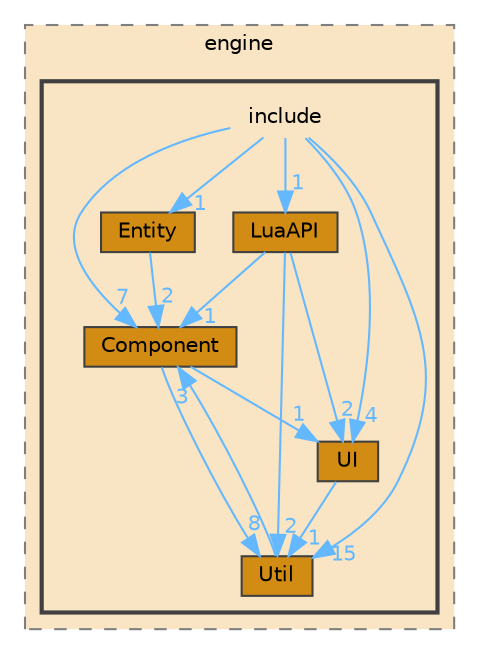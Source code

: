 digraph "libs/engine/include"
{
 // LATEX_PDF_SIZE
  bgcolor="transparent";
  edge [fontname=Helvetica,fontsize=10,labelfontname=Helvetica,labelfontsize=10];
  node [fontname=Helvetica,fontsize=10,shape=box,height=0.2,width=0.4];
  compound=true
  subgraph clusterdir_db6f6f16f8fbb7617cd1d39e6e9c9208 {
    graph [ bgcolor="#f9e5c3", pencolor="grey50", label="engine", fontname=Helvetica,fontsize=10 style="filled,dashed", URL="dir_db6f6f16f8fbb7617cd1d39e6e9c9208.html",tooltip=""]
  subgraph clusterdir_f0d8f502c618f1edf4c1d59f415728d8 {
    graph [ bgcolor="#f9e5c3", pencolor="grey25", label="", fontname=Helvetica,fontsize=10 style="filled,bold", URL="dir_f0d8f502c618f1edf4c1d59f415728d8.html",tooltip=""]
    dir_f0d8f502c618f1edf4c1d59f415728d8 [shape=plaintext, label="include"];
  dir_c4b2352052dbcf75b59035ce432e19df [label="Component", fillcolor="#d28c13", color="grey25", style="filled", URL="dir_c4b2352052dbcf75b59035ce432e19df.html",tooltip=""];
  dir_f3b2a01dd72210109ff51803b90100e5 [label="Entity", fillcolor="#d28c13", color="grey25", style="filled", URL="dir_f3b2a01dd72210109ff51803b90100e5.html",tooltip=""];
  dir_49f9fd0a880a48dae15ee46783d21b90 [label="LuaAPI", fillcolor="#d28c13", color="grey25", style="filled", URL="dir_49f9fd0a880a48dae15ee46783d21b90.html",tooltip=""];
  dir_ff3522b70b235f01aab1e69ead6a2baf [label="UI", fillcolor="#d28c13", color="grey25", style="filled", URL="dir_ff3522b70b235f01aab1e69ead6a2baf.html",tooltip=""];
  dir_571829a6dc7ede99e8534ccdc8eacea4 [label="Util", fillcolor="#d28c13", color="grey25", style="filled", URL="dir_571829a6dc7ede99e8534ccdc8eacea4.html",tooltip=""];
  }
  }
  dir_f0d8f502c618f1edf4c1d59f415728d8->dir_49f9fd0a880a48dae15ee46783d21b90 [headlabel="1", labeldistance=1.5 headhref="dir_000005_000007.html" color="steelblue1" fontcolor="steelblue1"];
  dir_f0d8f502c618f1edf4c1d59f415728d8->dir_571829a6dc7ede99e8534ccdc8eacea4 [headlabel="15", labeldistance=1.5 headhref="dir_000005_000012.html" color="steelblue1" fontcolor="steelblue1"];
  dir_f0d8f502c618f1edf4c1d59f415728d8->dir_c4b2352052dbcf75b59035ce432e19df [headlabel="7", labeldistance=1.5 headhref="dir_000005_000000.html" color="steelblue1" fontcolor="steelblue1"];
  dir_f0d8f502c618f1edf4c1d59f415728d8->dir_f3b2a01dd72210109ff51803b90100e5 [headlabel="1", labeldistance=1.5 headhref="dir_000005_000003.html" color="steelblue1" fontcolor="steelblue1"];
  dir_f0d8f502c618f1edf4c1d59f415728d8->dir_ff3522b70b235f01aab1e69ead6a2baf [headlabel="4", labeldistance=1.5 headhref="dir_000005_000010.html" color="steelblue1" fontcolor="steelblue1"];
  dir_c4b2352052dbcf75b59035ce432e19df->dir_571829a6dc7ede99e8534ccdc8eacea4 [headlabel="8", labeldistance=1.5 headhref="dir_000000_000012.html" color="steelblue1" fontcolor="steelblue1"];
  dir_c4b2352052dbcf75b59035ce432e19df->dir_ff3522b70b235f01aab1e69ead6a2baf [headlabel="1", labeldistance=1.5 headhref="dir_000000_000010.html" color="steelblue1" fontcolor="steelblue1"];
  dir_f3b2a01dd72210109ff51803b90100e5->dir_c4b2352052dbcf75b59035ce432e19df [headlabel="2", labeldistance=1.5 headhref="dir_000003_000000.html" color="steelblue1" fontcolor="steelblue1"];
  dir_49f9fd0a880a48dae15ee46783d21b90->dir_571829a6dc7ede99e8534ccdc8eacea4 [headlabel="2", labeldistance=1.5 headhref="dir_000007_000012.html" color="steelblue1" fontcolor="steelblue1"];
  dir_49f9fd0a880a48dae15ee46783d21b90->dir_c4b2352052dbcf75b59035ce432e19df [headlabel="1", labeldistance=1.5 headhref="dir_000007_000000.html" color="steelblue1" fontcolor="steelblue1"];
  dir_49f9fd0a880a48dae15ee46783d21b90->dir_ff3522b70b235f01aab1e69ead6a2baf [headlabel="2", labeldistance=1.5 headhref="dir_000007_000010.html" color="steelblue1" fontcolor="steelblue1"];
  dir_ff3522b70b235f01aab1e69ead6a2baf->dir_571829a6dc7ede99e8534ccdc8eacea4 [headlabel="1", labeldistance=1.5 headhref="dir_000010_000012.html" color="steelblue1" fontcolor="steelblue1"];
  dir_571829a6dc7ede99e8534ccdc8eacea4->dir_c4b2352052dbcf75b59035ce432e19df [headlabel="3", labeldistance=1.5 headhref="dir_000012_000000.html" color="steelblue1" fontcolor="steelblue1"];
}
